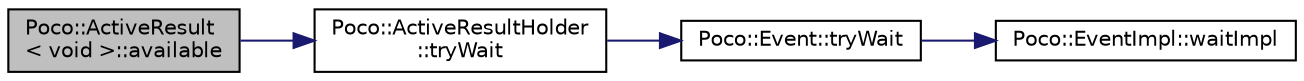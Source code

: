 digraph "Poco::ActiveResult&lt; void &gt;::available"
{
 // LATEX_PDF_SIZE
  edge [fontname="Helvetica",fontsize="10",labelfontname="Helvetica",labelfontsize="10"];
  node [fontname="Helvetica",fontsize="10",shape=record];
  rankdir="LR";
  Node1 [label="Poco::ActiveResult\l\< void \>::available",height=0.2,width=0.4,color="black", fillcolor="grey75", style="filled", fontcolor="black",tooltip="Returns true if a result is available."];
  Node1 -> Node2 [color="midnightblue",fontsize="10",style="solid"];
  Node2 [label="Poco::ActiveResultHolder\l::tryWait",height=0.2,width=0.4,color="black", fillcolor="white", style="filled",URL="$classPoco_1_1ActiveResultHolder.html#a04beca2ffa3215fa8fe64fe170c41766",tooltip=" "];
  Node2 -> Node3 [color="midnightblue",fontsize="10",style="solid"];
  Node3 [label="Poco::Event::tryWait",height=0.2,width=0.4,color="black", fillcolor="white", style="filled",URL="$classPoco_1_1Event.html#a510fe07cd7bcf07144ec704d8f3c8740",tooltip=" "];
  Node3 -> Node4 [color="midnightblue",fontsize="10",style="solid"];
  Node4 [label="Poco::EventImpl::waitImpl",height=0.2,width=0.4,color="black", fillcolor="white", style="filled",URL="$classPoco_1_1EventImpl.html#a2265d2d061554e8b3de926df9db83143",tooltip=" "];
}
